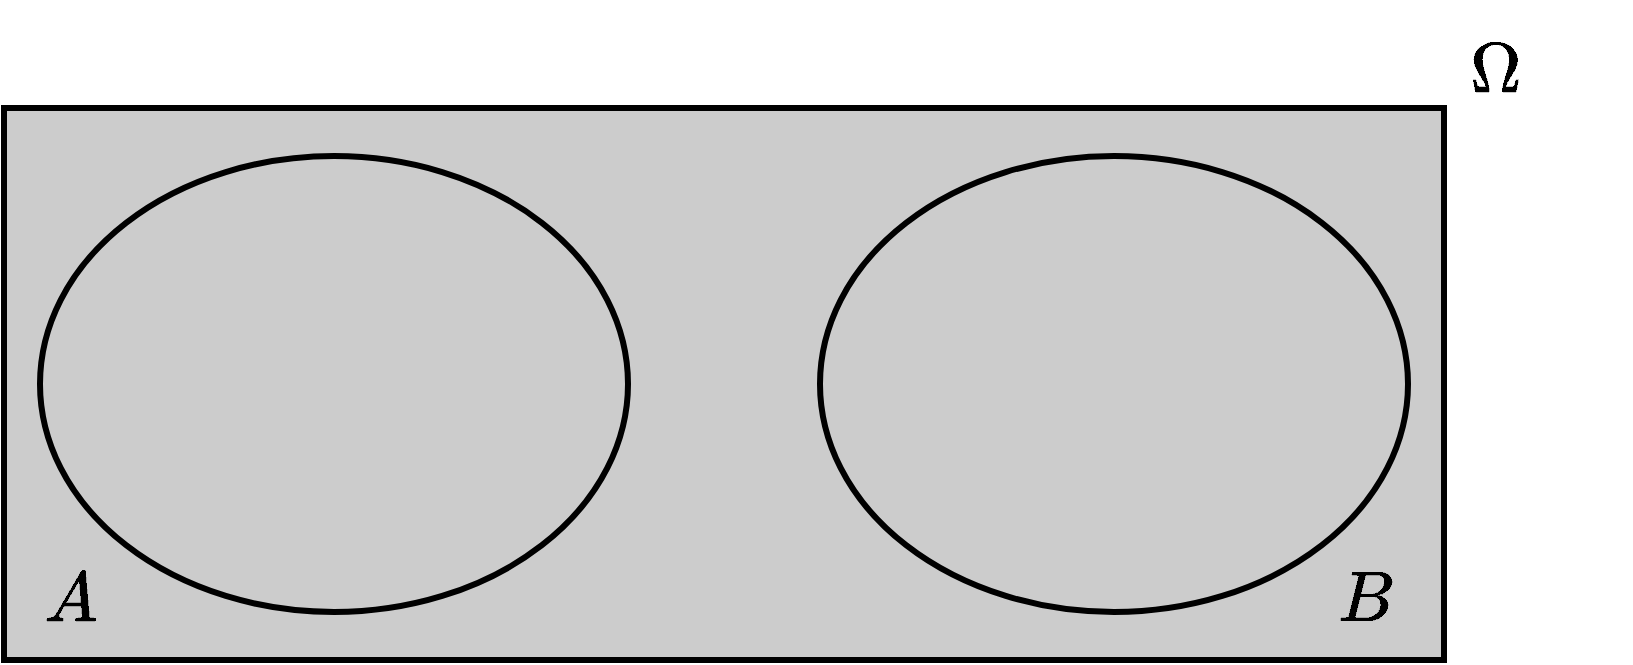 <mxfile version="24.1.0" type="device">
  <diagram name="Página-1" id="E-DP9fMv0TR5NF7smadX">
    <mxGraphModel dx="1671" dy="967" grid="1" gridSize="6" guides="1" tooltips="1" connect="1" arrows="1" fold="1" page="1" pageScale="1" pageWidth="800" pageHeight="350" math="1" shadow="0">
      <root>
        <mxCell id="0" />
        <mxCell id="1" parent="0" />
        <mxCell id="3qVgdPwwvXnHS_knHwvc-2" value="" style="rounded=0;whiteSpace=wrap;html=1;fillColor=#CCCCCC;strokeWidth=3;" parent="1" vertex="1">
          <mxGeometry x="24" y="51" width="720" height="276" as="geometry" />
        </mxCell>
        <mxCell id="3qVgdPwwvXnHS_knHwvc-3" value="\(\Omega\)" style="text;html=1;align=center;verticalAlign=middle;whiteSpace=wrap;rounded=0;fontSize=30;" parent="1" vertex="1">
          <mxGeometry x="740" y="18" width="60" height="30" as="geometry" />
        </mxCell>
        <mxCell id="3qVgdPwwvXnHS_knHwvc-5" value="\(A\)" style="text;html=1;align=center;verticalAlign=middle;whiteSpace=wrap;rounded=0;fontSize=30;" parent="1" vertex="1">
          <mxGeometry x="27" y="282" width="60" height="30" as="geometry" />
        </mxCell>
        <mxCell id="3qVgdPwwvXnHS_knHwvc-8" value="\(B\)" style="text;html=1;align=center;verticalAlign=middle;whiteSpace=wrap;rounded=0;fontSize=30;" parent="1" vertex="1">
          <mxGeometry x="675" y="282" width="60" height="30" as="geometry" />
        </mxCell>
        <mxCell id="gsAHdqAID-3Vwvxk3V5d-2" value="" style="ellipse;whiteSpace=wrap;html=1;fillColor=none;strokeWidth=3;shadow=0;" parent="1" vertex="1">
          <mxGeometry x="432" y="75" width="294" height="228" as="geometry" />
        </mxCell>
        <mxCell id="KvPl9N4MOYU068TmJsV5-1" value="" style="ellipse;whiteSpace=wrap;html=1;fillColor=none;strokeWidth=3;shadow=0;" vertex="1" parent="1">
          <mxGeometry x="42" y="75" width="294" height="228" as="geometry" />
        </mxCell>
      </root>
    </mxGraphModel>
  </diagram>
</mxfile>
